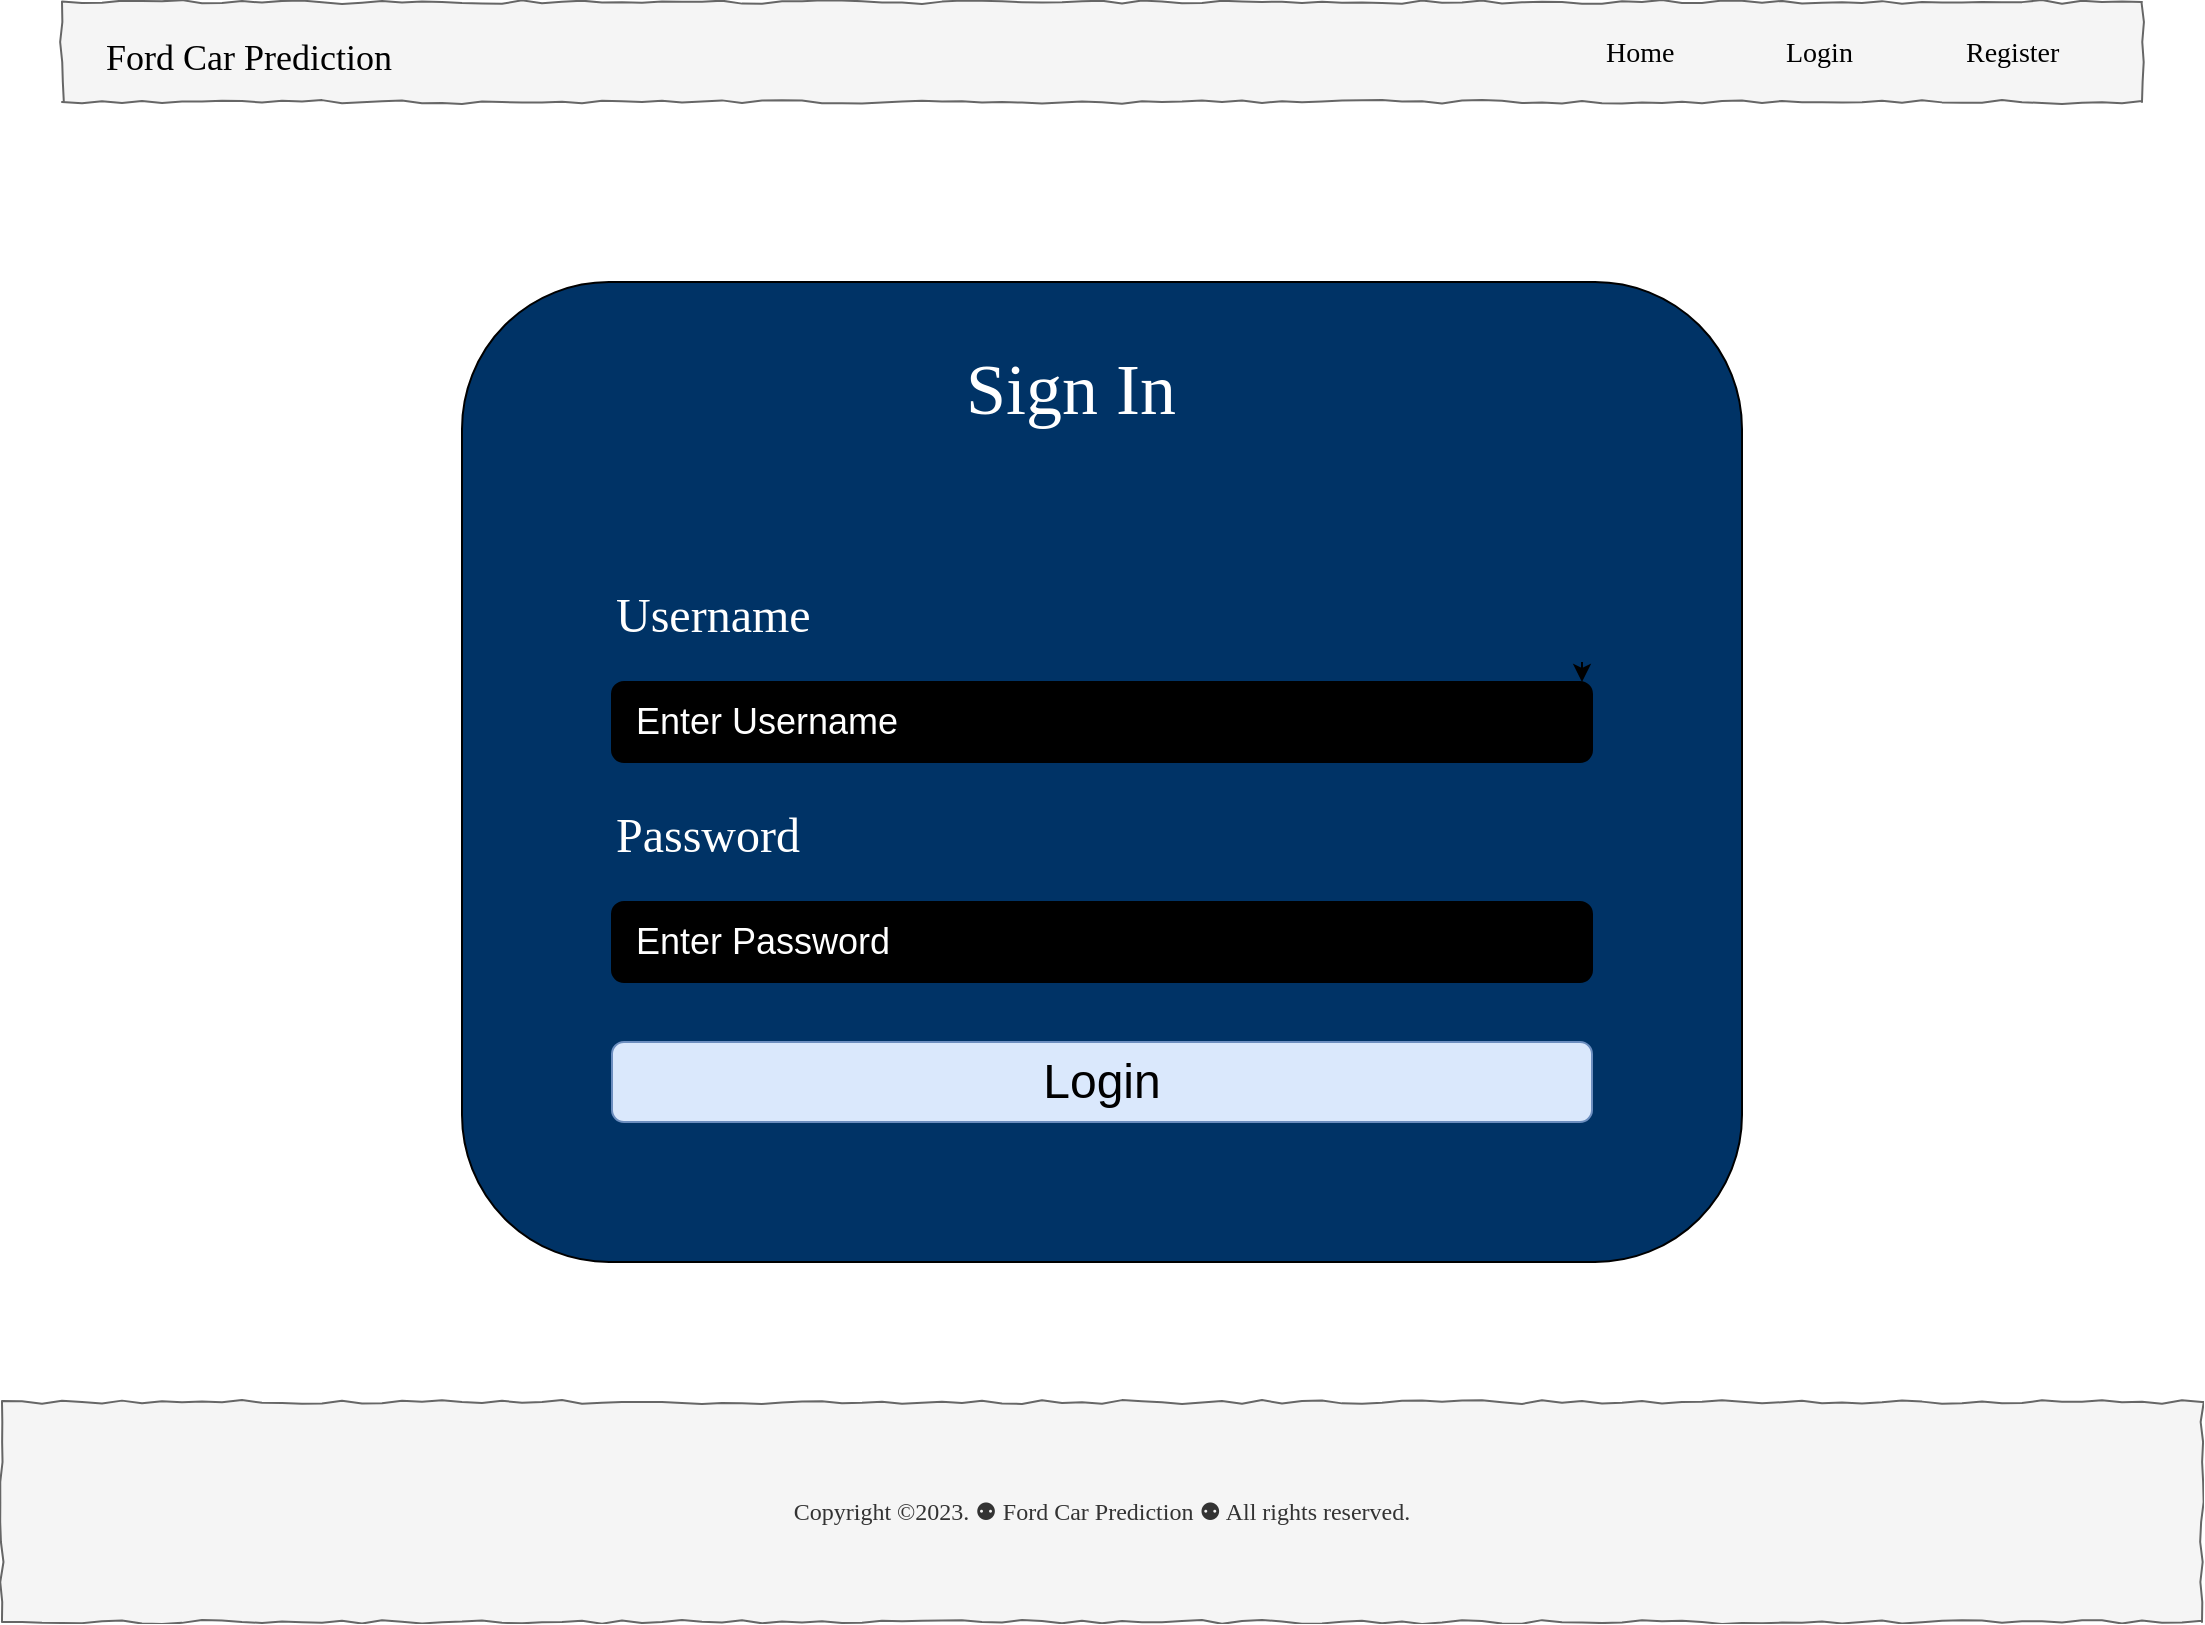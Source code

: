 <mxfile version="22.1.5" type="gitlab">
  <diagram name="Page-1" id="03018318-947c-dd8e-b7a3-06fadd420f32">
    <mxGraphModel dx="1122" dy="708" grid="1" gridSize="10" guides="1" tooltips="1" connect="1" arrows="1" fold="1" page="1" pageScale="1" pageWidth="1100" pageHeight="850" background="none" math="0" shadow="0">
      <root>
        <mxCell id="0" />
        <mxCell id="1" parent="0" />
        <mxCell id="677b7b8949515195-10" value="" style="whiteSpace=wrap;html=1;rounded=0;shadow=0;labelBackgroundColor=none;strokeWidth=1;fillColor=#f5f5f5;fontFamily=Verdana;fontSize=12;align=center;comic=1;fontColor=#333333;strokeColor=#666666;" parent="1" vertex="1">
          <mxGeometry x="30" y="40" width="1040" height="50" as="geometry" />
        </mxCell>
        <mxCell id="677b7b8949515195-12" value="Home" style="text;html=1;points=[];align=left;verticalAlign=top;spacingTop=-4;fontSize=14;fontFamily=Verdana" parent="1" vertex="1">
          <mxGeometry x="800" y="55" width="60" height="20" as="geometry" />
        </mxCell>
        <mxCell id="677b7b8949515195-13" value="Login" style="text;html=1;points=[];align=left;verticalAlign=top;spacingTop=-4;fontSize=14;fontFamily=Verdana" parent="1" vertex="1">
          <mxGeometry x="890" y="55" width="60" height="20" as="geometry" />
        </mxCell>
        <mxCell id="677b7b8949515195-14" value="Register" style="text;html=1;points=[];align=left;verticalAlign=top;spacingTop=-4;fontSize=14;fontFamily=Verdana" parent="1" vertex="1">
          <mxGeometry x="980" y="55" width="60" height="20" as="geometry" />
        </mxCell>
        <mxCell id="tjP1eCM5fwlkHOCAxRgU-1" value="&lt;font style=&quot;font-size: 18px;&quot;&gt;Ford Car Prediction&lt;/font&gt;" style="text;html=1;points=[];align=left;verticalAlign=top;spacingTop=-4;fontSize=14;fontFamily=Verdana" vertex="1" parent="1">
          <mxGeometry x="50" y="55" width="60" height="20" as="geometry" />
        </mxCell>
        <mxCell id="tjP1eCM5fwlkHOCAxRgU-2" value="" style="rounded=1;whiteSpace=wrap;html=1;fillColor=#003366;" vertex="1" parent="1">
          <mxGeometry x="230" y="180" width="640" height="490" as="geometry" />
        </mxCell>
        <mxCell id="tjP1eCM5fwlkHOCAxRgU-3" value="&lt;font color=&quot;#ffffff&quot; style=&quot;font-size: 36px;&quot;&gt;Sign In&lt;/font&gt;" style="text;html=1;points=[];align=left;verticalAlign=top;spacingTop=-4;fontSize=14;fontFamily=Verdana" vertex="1" parent="1">
          <mxGeometry x="480" y="210" width="190" height="60" as="geometry" />
        </mxCell>
        <mxCell id="tjP1eCM5fwlkHOCAxRgU-5" style="edgeStyle=orthogonalEdgeStyle;rounded=0;orthogonalLoop=1;jettySize=auto;html=1;exitX=1;exitY=0.5;exitDx=0;exitDy=0;entryX=1;entryY=0.75;entryDx=0;entryDy=0;" edge="1" parent="1">
          <mxGeometry relative="1" as="geometry">
            <mxPoint x="790" y="370" as="sourcePoint" />
            <mxPoint x="790" y="380" as="targetPoint" />
          </mxGeometry>
        </mxCell>
        <mxCell id="tjP1eCM5fwlkHOCAxRgU-7" value="&lt;font style=&quot;font-size: 24px;&quot;&gt;Login&lt;/font&gt;" style="rounded=1;whiteSpace=wrap;html=1;fillColor=#dae8fc;strokeColor=#6c8ebf;" vertex="1" parent="1">
          <mxGeometry x="305" y="560" width="490" height="40" as="geometry" />
        </mxCell>
        <mxCell id="tjP1eCM5fwlkHOCAxRgU-8" value="&lt;font color=&quot;#ffffff&quot; style=&quot;font-size: 18px;&quot;&gt;&amp;nbsp; Enter Username&lt;/font&gt;" style="rounded=1;whiteSpace=wrap;html=1;align=left;fillColor=#000000;" vertex="1" parent="1">
          <mxGeometry x="305" y="380" width="490" height="40" as="geometry" />
        </mxCell>
        <mxCell id="tjP1eCM5fwlkHOCAxRgU-9" value="&lt;font color=&quot;#ffffff&quot; style=&quot;font-size: 24px;&quot;&gt;Username&lt;/font&gt;" style="text;html=1;points=[];align=left;verticalAlign=top;spacingTop=-4;fontSize=14;fontFamily=Verdana" vertex="1" parent="1">
          <mxGeometry x="305" y="330" width="155" height="20" as="geometry" />
        </mxCell>
        <mxCell id="tjP1eCM5fwlkHOCAxRgU-10" value="&lt;font color=&quot;#ffffff&quot; style=&quot;font-size: 24px;&quot;&gt;Password&lt;/font&gt;" style="text;html=1;points=[];align=left;verticalAlign=top;spacingTop=-4;fontSize=14;fontFamily=Verdana" vertex="1" parent="1">
          <mxGeometry x="305" y="440" width="155" height="30" as="geometry" />
        </mxCell>
        <mxCell id="tjP1eCM5fwlkHOCAxRgU-13" value="&lt;font color=&quot;#ffffff&quot; style=&quot;font-size: 18px;&quot;&gt;&amp;nbsp; Enter Password&lt;/font&gt;" style="rounded=1;whiteSpace=wrap;html=1;align=left;fillColor=#000000;" vertex="1" parent="1">
          <mxGeometry x="305" y="490" width="490" height="40" as="geometry" />
        </mxCell>
        <mxCell id="tjP1eCM5fwlkHOCAxRgU-14" value="Copyright ©2023. ⚉ Ford Car Prediction ⚉ All rights reserved." style="whiteSpace=wrap;html=1;rounded=0;shadow=0;labelBackgroundColor=none;strokeWidth=1;fillColor=#f5f5f5;fontFamily=Verdana;fontSize=12;align=center;comic=1;fontColor=#333333;strokeColor=#666666;" vertex="1" parent="1">
          <mxGeometry y="740" width="1100" height="110" as="geometry" />
        </mxCell>
      </root>
    </mxGraphModel>
  </diagram>
</mxfile>
